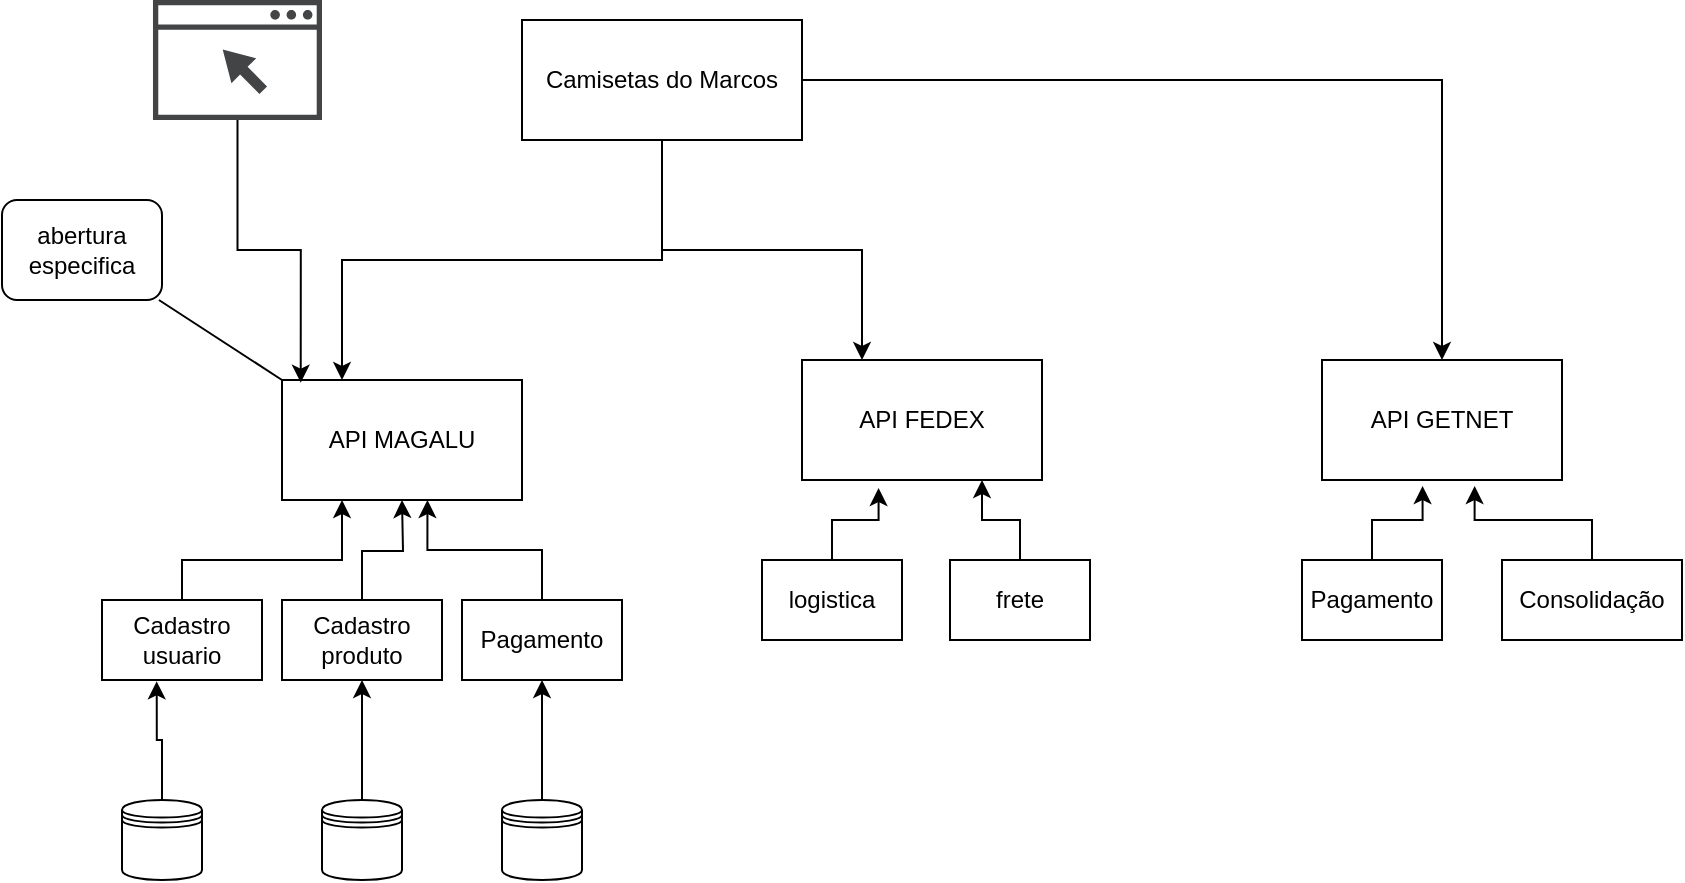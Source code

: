 <mxfile version="17.2.4" type="device"><diagram id="UgO-72PPUcG-klWhUzoS" name="Page-1"><mxGraphModel dx="1613" dy="471" grid="1" gridSize="10" guides="1" tooltips="1" connect="1" arrows="1" fold="1" page="1" pageScale="1" pageWidth="827" pageHeight="1169" math="0" shadow="0"><root><mxCell id="0"/><mxCell id="1" parent="0"/><mxCell id="BJWYlcG1yXB6hV2hFH6u-2" value="API MAGALU" style="rounded=0;whiteSpace=wrap;html=1;" vertex="1" parent="1"><mxGeometry x="80" y="230" width="120" height="60" as="geometry"/></mxCell><mxCell id="BJWYlcG1yXB6hV2hFH6u-3" value="API FEDEX" style="rounded=0;whiteSpace=wrap;html=1;" vertex="1" parent="1"><mxGeometry x="340" y="220" width="120" height="60" as="geometry"/></mxCell><mxCell id="BJWYlcG1yXB6hV2hFH6u-4" value="API GETNET" style="rounded=0;whiteSpace=wrap;html=1;" vertex="1" parent="1"><mxGeometry x="600" y="220" width="120" height="60" as="geometry"/></mxCell><mxCell id="BJWYlcG1yXB6hV2hFH6u-10" style="edgeStyle=orthogonalEdgeStyle;rounded=0;orthogonalLoop=1;jettySize=auto;html=1;entryX=0.25;entryY=1;entryDx=0;entryDy=0;" edge="1" parent="1" source="BJWYlcG1yXB6hV2hFH6u-5" target="BJWYlcG1yXB6hV2hFH6u-2"><mxGeometry relative="1" as="geometry"><Array as="points"><mxPoint x="30" y="320"/><mxPoint x="110" y="320"/></Array></mxGeometry></mxCell><mxCell id="BJWYlcG1yXB6hV2hFH6u-5" value="Cadastro usuario" style="rounded=0;whiteSpace=wrap;html=1;" vertex="1" parent="1"><mxGeometry x="-10" y="340" width="80" height="40" as="geometry"/></mxCell><mxCell id="BJWYlcG1yXB6hV2hFH6u-9" style="edgeStyle=orthogonalEdgeStyle;rounded=0;orthogonalLoop=1;jettySize=auto;html=1;exitX=0.5;exitY=0;exitDx=0;exitDy=0;" edge="1" parent="1" source="BJWYlcG1yXB6hV2hFH6u-6"><mxGeometry relative="1" as="geometry"><mxPoint x="140" y="290" as="targetPoint"/></mxGeometry></mxCell><mxCell id="BJWYlcG1yXB6hV2hFH6u-6" value="Cadastro produto" style="rounded=0;whiteSpace=wrap;html=1;" vertex="1" parent="1"><mxGeometry x="80" y="340" width="80" height="40" as="geometry"/></mxCell><mxCell id="BJWYlcG1yXB6hV2hFH6u-8" style="edgeStyle=orthogonalEdgeStyle;rounded=0;orthogonalLoop=1;jettySize=auto;html=1;exitX=0.5;exitY=0;exitDx=0;exitDy=0;entryX=0.606;entryY=1;entryDx=0;entryDy=0;entryPerimeter=0;" edge="1" parent="1" source="BJWYlcG1yXB6hV2hFH6u-7" target="BJWYlcG1yXB6hV2hFH6u-2"><mxGeometry relative="1" as="geometry"/></mxCell><mxCell id="BJWYlcG1yXB6hV2hFH6u-7" value="Pagamento" style="rounded=0;whiteSpace=wrap;html=1;" vertex="1" parent="1"><mxGeometry x="170" y="340" width="80" height="40" as="geometry"/></mxCell><mxCell id="BJWYlcG1yXB6hV2hFH6u-18" style="edgeStyle=orthogonalEdgeStyle;rounded=0;orthogonalLoop=1;jettySize=auto;html=1;entryX=0.319;entryY=1.067;entryDx=0;entryDy=0;entryPerimeter=0;" edge="1" parent="1" source="BJWYlcG1yXB6hV2hFH6u-11" target="BJWYlcG1yXB6hV2hFH6u-3"><mxGeometry relative="1" as="geometry"/></mxCell><mxCell id="BJWYlcG1yXB6hV2hFH6u-11" value="logistica" style="rounded=0;whiteSpace=wrap;html=1;" vertex="1" parent="1"><mxGeometry x="320" y="320" width="70" height="40" as="geometry"/></mxCell><mxCell id="BJWYlcG1yXB6hV2hFH6u-17" style="edgeStyle=orthogonalEdgeStyle;rounded=0;orthogonalLoop=1;jettySize=auto;html=1;entryX=0.75;entryY=1;entryDx=0;entryDy=0;" edge="1" parent="1" source="BJWYlcG1yXB6hV2hFH6u-12" target="BJWYlcG1yXB6hV2hFH6u-3"><mxGeometry relative="1" as="geometry"/></mxCell><mxCell id="BJWYlcG1yXB6hV2hFH6u-12" value="frete" style="rounded=0;whiteSpace=wrap;html=1;" vertex="1" parent="1"><mxGeometry x="414" y="320" width="70" height="40" as="geometry"/></mxCell><mxCell id="BJWYlcG1yXB6hV2hFH6u-16" style="edgeStyle=orthogonalEdgeStyle;rounded=0;orthogonalLoop=1;jettySize=auto;html=1;entryX=0.419;entryY=1.05;entryDx=0;entryDy=0;entryPerimeter=0;" edge="1" parent="1" source="BJWYlcG1yXB6hV2hFH6u-13" target="BJWYlcG1yXB6hV2hFH6u-4"><mxGeometry relative="1" as="geometry"/></mxCell><mxCell id="BJWYlcG1yXB6hV2hFH6u-13" value="Pagamento" style="rounded=0;whiteSpace=wrap;html=1;" vertex="1" parent="1"><mxGeometry x="590" y="320" width="70" height="40" as="geometry"/></mxCell><mxCell id="BJWYlcG1yXB6hV2hFH6u-15" style="edgeStyle=orthogonalEdgeStyle;rounded=0;orthogonalLoop=1;jettySize=auto;html=1;entryX=0.636;entryY=1.05;entryDx=0;entryDy=0;entryPerimeter=0;" edge="1" parent="1" source="BJWYlcG1yXB6hV2hFH6u-14" target="BJWYlcG1yXB6hV2hFH6u-4"><mxGeometry relative="1" as="geometry"/></mxCell><mxCell id="BJWYlcG1yXB6hV2hFH6u-14" value="Consolidação" style="rounded=0;whiteSpace=wrap;html=1;" vertex="1" parent="1"><mxGeometry x="690" y="320" width="90" height="40" as="geometry"/></mxCell><mxCell id="BJWYlcG1yXB6hV2hFH6u-29" style="edgeStyle=orthogonalEdgeStyle;rounded=0;orthogonalLoop=1;jettySize=auto;html=1;entryX=0.25;entryY=0;entryDx=0;entryDy=0;" edge="1" parent="1" source="BJWYlcG1yXB6hV2hFH6u-19" target="BJWYlcG1yXB6hV2hFH6u-2"><mxGeometry relative="1" as="geometry"/></mxCell><mxCell id="BJWYlcG1yXB6hV2hFH6u-35" style="edgeStyle=orthogonalEdgeStyle;rounded=0;orthogonalLoop=1;jettySize=auto;html=1;entryX=0.25;entryY=0;entryDx=0;entryDy=0;" edge="1" parent="1" source="BJWYlcG1yXB6hV2hFH6u-19" target="BJWYlcG1yXB6hV2hFH6u-3"><mxGeometry relative="1" as="geometry"/></mxCell><mxCell id="BJWYlcG1yXB6hV2hFH6u-36" style="edgeStyle=orthogonalEdgeStyle;rounded=0;orthogonalLoop=1;jettySize=auto;html=1;" edge="1" parent="1" source="BJWYlcG1yXB6hV2hFH6u-19" target="BJWYlcG1yXB6hV2hFH6u-4"><mxGeometry relative="1" as="geometry"/></mxCell><mxCell id="BJWYlcG1yXB6hV2hFH6u-19" value="Camisetas do Marcos" style="rounded=0;whiteSpace=wrap;html=1;" vertex="1" parent="1"><mxGeometry x="200" y="50" width="140" height="60" as="geometry"/></mxCell><mxCell id="BJWYlcG1yXB6hV2hFH6u-21" style="edgeStyle=orthogonalEdgeStyle;rounded=0;orthogonalLoop=1;jettySize=auto;html=1;entryX=0.342;entryY=1.017;entryDx=0;entryDy=0;entryPerimeter=0;" edge="1" parent="1" source="BJWYlcG1yXB6hV2hFH6u-20" target="BJWYlcG1yXB6hV2hFH6u-5"><mxGeometry relative="1" as="geometry"/></mxCell><mxCell id="BJWYlcG1yXB6hV2hFH6u-20" value="" style="shape=datastore;whiteSpace=wrap;html=1;" vertex="1" parent="1"><mxGeometry y="440" width="40" height="40" as="geometry"/></mxCell><mxCell id="BJWYlcG1yXB6hV2hFH6u-23" style="edgeStyle=orthogonalEdgeStyle;rounded=0;orthogonalLoop=1;jettySize=auto;html=1;entryX=0.5;entryY=1;entryDx=0;entryDy=0;" edge="1" parent="1" source="BJWYlcG1yXB6hV2hFH6u-22" target="BJWYlcG1yXB6hV2hFH6u-6"><mxGeometry relative="1" as="geometry"><mxPoint x="120" y="390" as="targetPoint"/></mxGeometry></mxCell><mxCell id="BJWYlcG1yXB6hV2hFH6u-22" value="" style="shape=datastore;whiteSpace=wrap;html=1;" vertex="1" parent="1"><mxGeometry x="100" y="440" width="40" height="40" as="geometry"/></mxCell><mxCell id="BJWYlcG1yXB6hV2hFH6u-25" style="edgeStyle=orthogonalEdgeStyle;rounded=0;orthogonalLoop=1;jettySize=auto;html=1;entryX=0.5;entryY=1;entryDx=0;entryDy=0;" edge="1" parent="1" source="BJWYlcG1yXB6hV2hFH6u-24" target="BJWYlcG1yXB6hV2hFH6u-7"><mxGeometry relative="1" as="geometry"/></mxCell><mxCell id="BJWYlcG1yXB6hV2hFH6u-24" value="" style="shape=datastore;whiteSpace=wrap;html=1;" vertex="1" parent="1"><mxGeometry x="190" y="440" width="40" height="40" as="geometry"/></mxCell><mxCell id="BJWYlcG1yXB6hV2hFH6u-27" value="" style="endArrow=none;html=1;rounded=0;exitX=0;exitY=0;exitDx=0;exitDy=0;" edge="1" parent="1" source="BJWYlcG1yXB6hV2hFH6u-2" target="BJWYlcG1yXB6hV2hFH6u-28"><mxGeometry width="50" height="50" relative="1" as="geometry"><mxPoint x="10" y="200" as="sourcePoint"/><mxPoint x="80" y="230" as="targetPoint"/></mxGeometry></mxCell><mxCell id="BJWYlcG1yXB6hV2hFH6u-28" value="abertura especifica" style="rounded=1;whiteSpace=wrap;html=1;" vertex="1" parent="1"><mxGeometry x="-60" y="140" width="80" height="50" as="geometry"/></mxCell><mxCell id="BJWYlcG1yXB6hV2hFH6u-34" style="edgeStyle=orthogonalEdgeStyle;rounded=0;orthogonalLoop=1;jettySize=auto;html=1;entryX=0.078;entryY=0.022;entryDx=0;entryDy=0;entryPerimeter=0;" edge="1" parent="1" source="BJWYlcG1yXB6hV2hFH6u-33" target="BJWYlcG1yXB6hV2hFH6u-2"><mxGeometry relative="1" as="geometry"/></mxCell><mxCell id="BJWYlcG1yXB6hV2hFH6u-33" value="" style="sketch=0;pointerEvents=1;shadow=0;dashed=0;html=1;strokeColor=none;fillColor=#434445;aspect=fixed;labelPosition=center;verticalLabelPosition=bottom;verticalAlign=top;align=center;outlineConnect=0;shape=mxgraph.vvd.web_browser;" vertex="1" parent="1"><mxGeometry x="15.49" y="40" width="84.51" height="60" as="geometry"/></mxCell></root></mxGraphModel></diagram></mxfile>